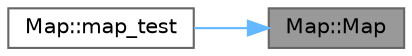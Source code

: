 digraph "Map::Map"
{
 // LATEX_PDF_SIZE
  bgcolor="transparent";
  edge [fontname=Helvetica,fontsize=10,labelfontname=Helvetica,labelfontsize=10];
  node [fontname=Helvetica,fontsize=10,shape=box,height=0.2,width=0.4];
  rankdir="RL";
  Node1 [id="Node000001",label="Map::Map",height=0.2,width=0.4,color="gray40", fillcolor="grey60", style="filled", fontcolor="black",tooltip="Default Constructor."];
  Node1 -> Node2 [id="edge2_Node000001_Node000002",dir="back",color="steelblue1",style="solid",tooltip=" "];
  Node2 [id="Node000002",label="Map::map_test",height=0.2,width=0.4,color="grey40", fillcolor="white", style="filled",URL="$class_map.html#afc194e8837354969f29117b4c107c9fb",tooltip="This function is used to test the functionality of the Map class."];
}

